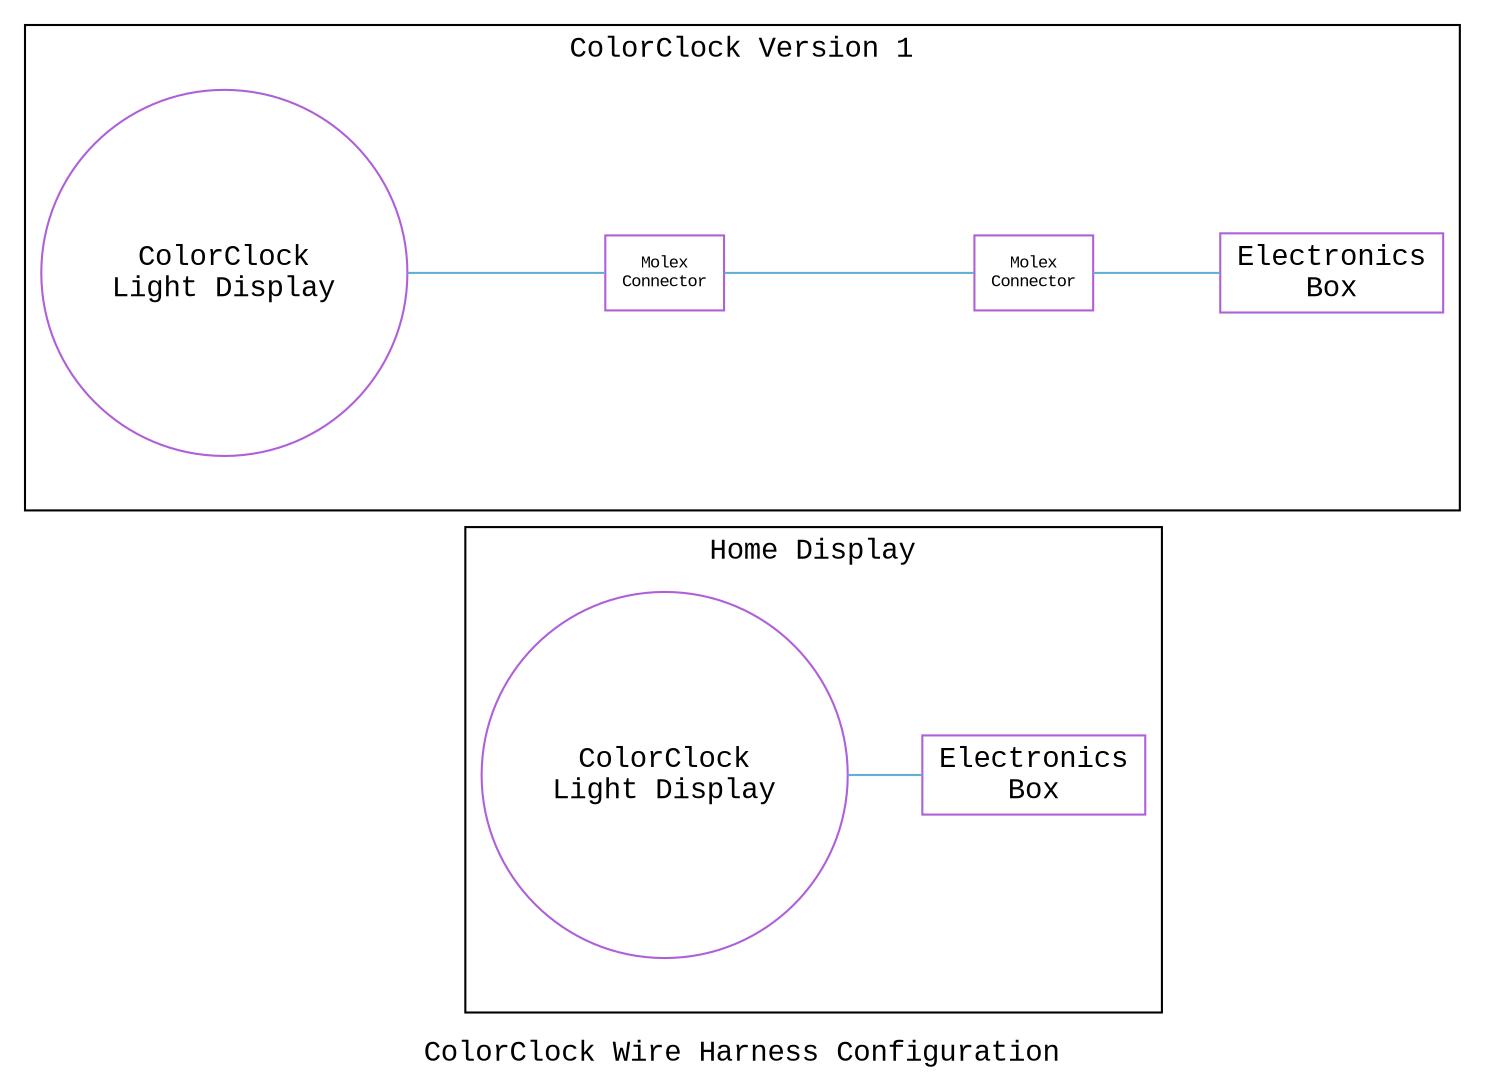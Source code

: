 digraph ColorClockCableHarness
{

  label="ColorClock Wire Harness Configuration"
  fontname="Courier New"
  rankdir=LR

  node
  [ fontname="Courier New"
  , color="#af5fd7"
  ];

  edge
  [ color="#5fafd7"
  ]

  subgraph cluster_v1
  {
    label="ColorClock Version 1"
    fontname="Courier New"

    electronics_box
    [ shape=polygon
    , sides=4
    , distortion=0
    , label="Electronics\nBox"
    ];

    molex_connector0
    [ shape=polygon
    , sides=4
    , label="Molex\nConnector"
    , fontsize=8
    ];

    molex_connector1
    [ shape=polygon
    , sides=4
    , label="Molex\nConnector"
    , fontsize=8
    ];

    light_display
    [ shape=circle
    , label="ColorClock\nLight Display"
    ];

    position_node_top
    [ shape=point
    , width=0
    , style=invis
    ]

  }

  // TODO make these not copies
  subgraph cluster_home_display
  {
    label="Home Display"
    rank=LR

    electronics_box_
    [ shape=polygon
    , sides=4
    , distortion=0
    , label="Electronics\nBox"
    ];

    light_display_
    [ shape=circle
    , label="ColorClock\nLight Display"
    ];

    position_node_bottom
    [ shape=point
    , width=0
    , style=invis
    ]

  }

    molex_connector0 -> electronics_box  [arrowhead=none];
    molex_connector1 -> molex_connector0 [arrowhead=none];
    light_display    -> molex_connector1 [arrowhead=none];

    light_display_   -> electronics_box_ [arrowhead=none];

    position_node_top -> position_node_bottom
    [ style=invis
    , weight=100
    , lhead="cluster_home_display"
    , ltail="cluster_v1"
    ]
}
